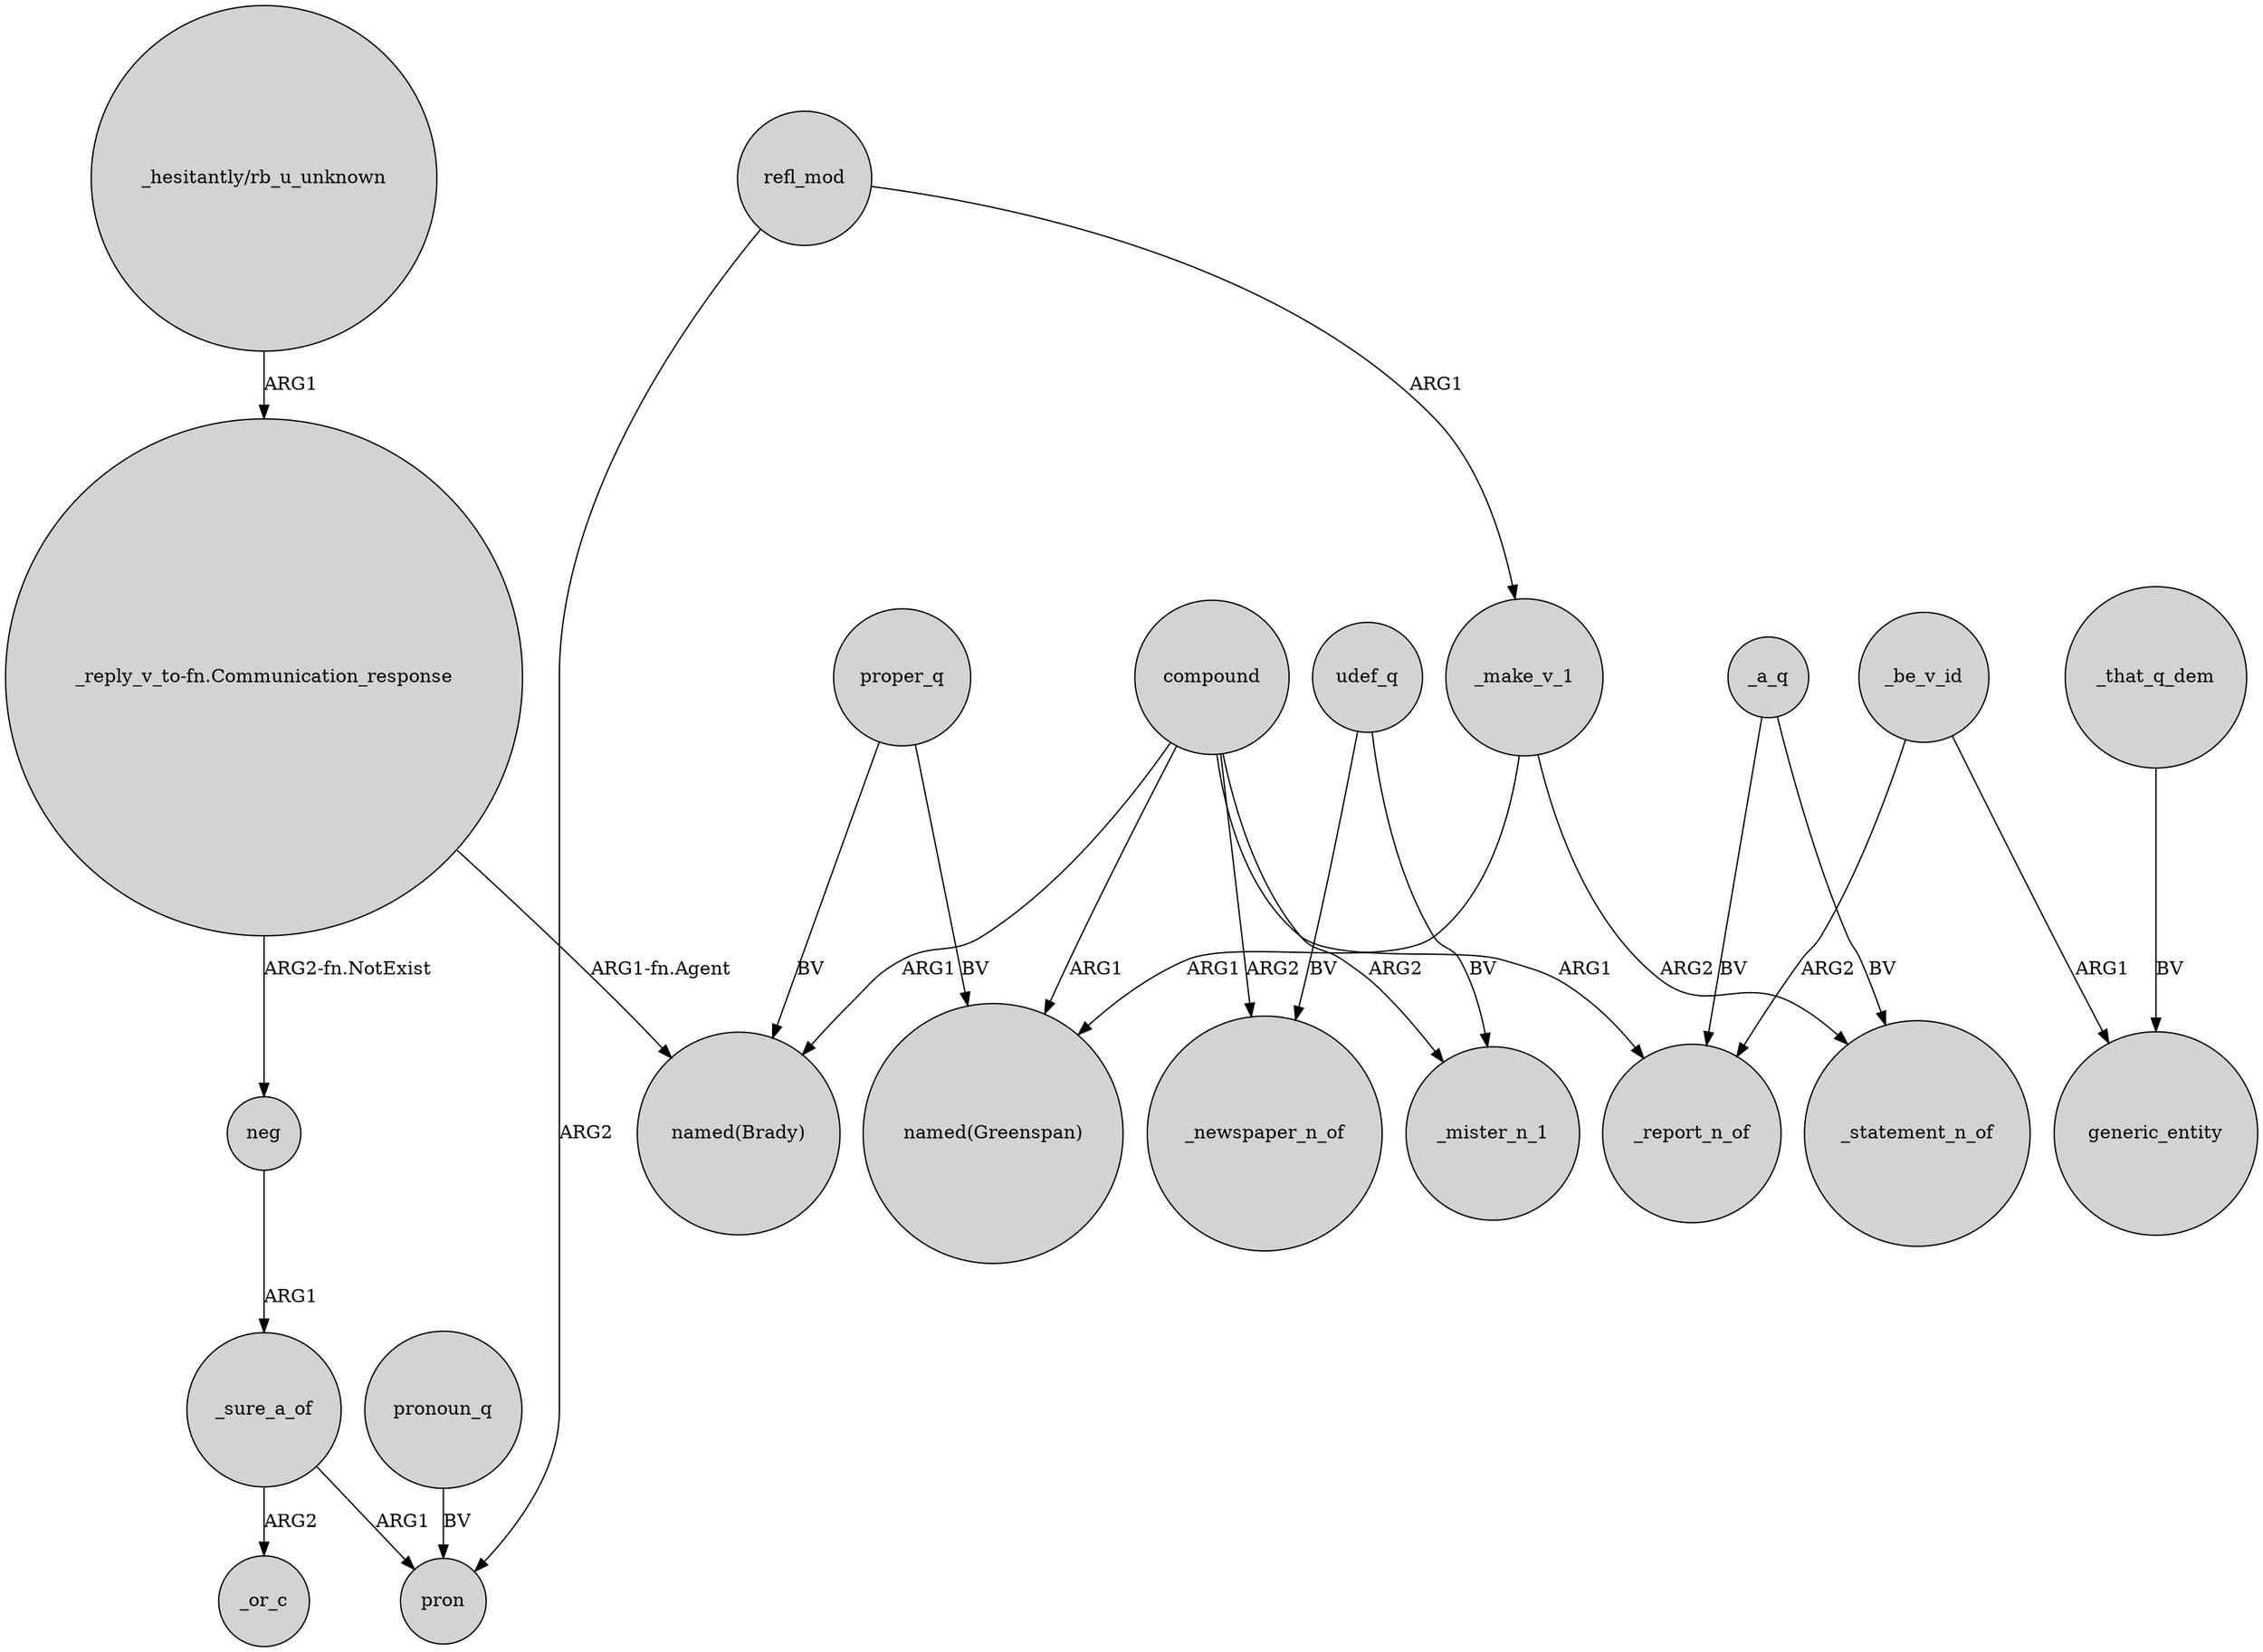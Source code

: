 digraph {
	node [shape=circle style=filled]
	_a_q -> _report_n_of [label=BV]
	compound -> _report_n_of [label=ARG1]
	proper_q -> "named(Greenspan)" [label=BV]
	_that_q_dem -> generic_entity [label=BV]
	udef_q -> _newspaper_n_of [label=BV]
	compound -> "named(Brady)" [label=ARG1]
	_make_v_1 -> _statement_n_of [label=ARG2]
	compound -> _mister_n_1 [label=ARG2]
	_sure_a_of -> _or_c [label=ARG2]
	udef_q -> _mister_n_1 [label=BV]
	_a_q -> _statement_n_of [label=BV]
	"_reply_v_to-fn.Communication_response" -> neg [label="ARG2-fn.NotExist"]
	refl_mod -> _make_v_1 [label=ARG1]
	_be_v_id -> generic_entity [label=ARG1]
	proper_q -> "named(Brady)" [label=BV]
	pronoun_q -> pron [label=BV]
	refl_mod -> pron [label=ARG2]
	_make_v_1 -> "named(Greenspan)" [label=ARG1]
	compound -> "named(Greenspan)" [label=ARG1]
	_be_v_id -> _report_n_of [label=ARG2]
	neg -> _sure_a_of [label=ARG1]
	_sure_a_of -> pron [label=ARG1]
	"_reply_v_to-fn.Communication_response" -> "named(Brady)" [label="ARG1-fn.Agent"]
	"_hesitantly/rb_u_unknown" -> "_reply_v_to-fn.Communication_response" [label=ARG1]
	compound -> _newspaper_n_of [label=ARG2]
}
